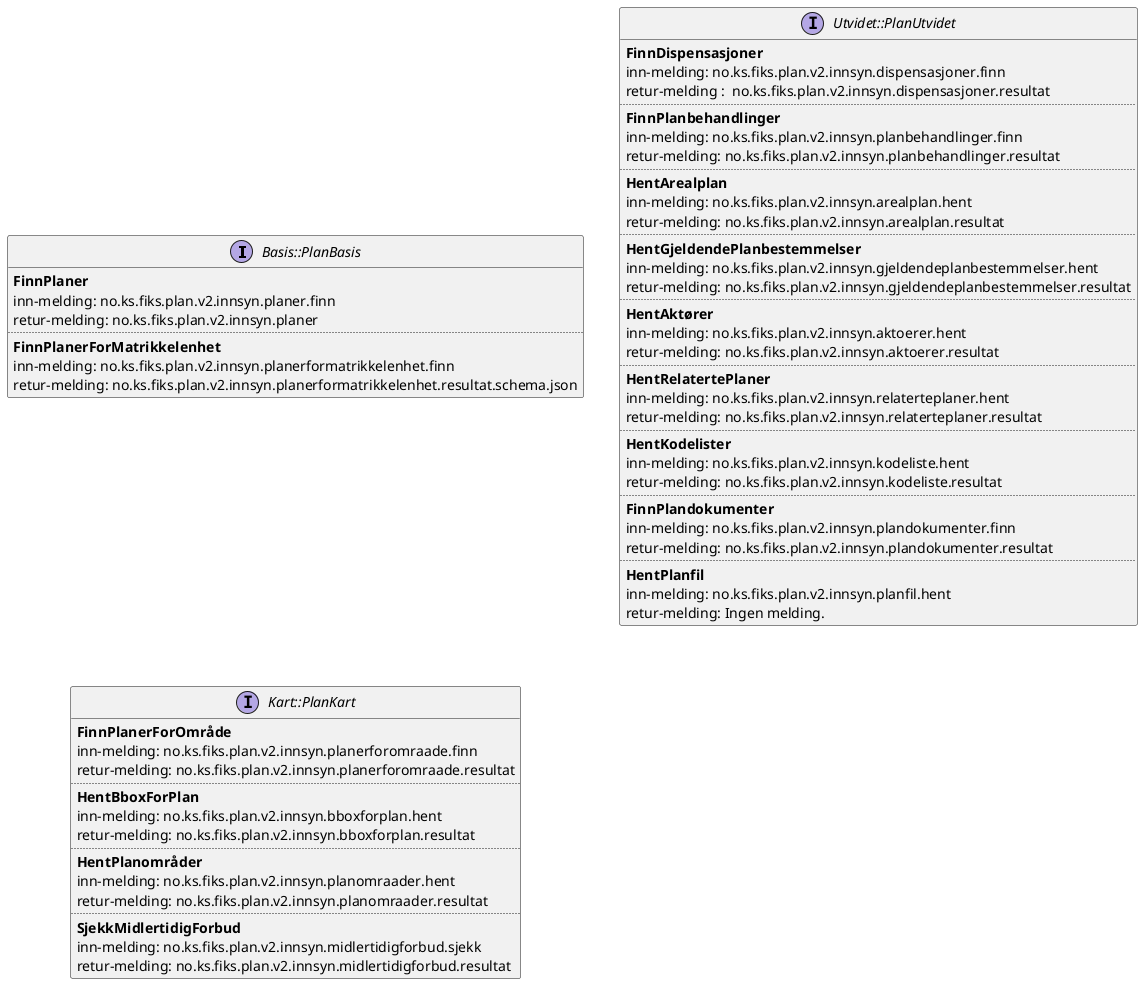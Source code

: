 @startuml

interface Basis::PlanBasis {
    {method} **FinnPlaner**
    {method} inn-melding: no.ks.fiks.plan.v2.innsyn.planer.finn
    {method} retur-melding: no.ks.fiks.plan.v2.innsyn.planer
    ..
    {method} **FinnPlanerForMatrikkelenhet**
    {method} inn-melding: no.ks.fiks.plan.v2.innsyn.planerformatrikkelenhet.finn
    {method} retur-melding: no.ks.fiks.plan.v2.innsyn.planerformatrikkelenhet.resultat.schema.json
}

interface Utvidet::PlanUtvidet {
    {method} **FinnDispensasjoner**
    {method} inn-melding: no.ks.fiks.plan.v2.innsyn.dispensasjoner.finn 
    {method} retur-melding :  no.ks.fiks.plan.v2.innsyn.dispensasjoner.resultat
    ..
    {method} **FinnPlanbehandlinger**
    {method} inn-melding: no.ks.fiks.plan.v2.innsyn.planbehandlinger.finn
    {method} retur-melding: no.ks.fiks.plan.v2.innsyn.planbehandlinger.resultat
    ..
    {method} **HentArealplan**
    {method} inn-melding: no.ks.fiks.plan.v2.innsyn.arealplan.hent
    {method} retur-melding: no.ks.fiks.plan.v2.innsyn.arealplan.resultat
    ..
    {method} **HentGjeldendePlanbestemmelser**
    {method} inn-melding: no.ks.fiks.plan.v2.innsyn.gjeldendeplanbestemmelser.hent
    {method} retur-melding: no.ks.fiks.plan.v2.innsyn.gjeldendeplanbestemmelser.resultat
    ..
    {method} **HentAktører**
    {method} inn-melding: no.ks.fiks.plan.v2.innsyn.aktoerer.hent
    {method} retur-melding: no.ks.fiks.plan.v2.innsyn.aktoerer.resultat
    ..
    {method} **HentRelatertePlaner** 
    {method} inn-melding: no.ks.fiks.plan.v2.innsyn.relaterteplaner.hent
    {method} retur-melding: no.ks.fiks.plan.v2.innsyn.relaterteplaner.resultat
    ..
    {method} **HentKodelister**
    {method} inn-melding: no.ks.fiks.plan.v2.innsyn.kodeliste.hent
    {method} retur-melding: no.ks.fiks.plan.v2.innsyn.kodeliste.resultat
    ..
    {method} **FinnPlandokumenter**
    {method} inn-melding: no.ks.fiks.plan.v2.innsyn.plandokumenter.finn
    {method} retur-melding: no.ks.fiks.plan.v2.innsyn.plandokumenter.resultat
    ..
    {method} **HentPlanfil**
    {method} inn-melding: no.ks.fiks.plan.v2.innsyn.planfil.hent
    {method} retur-melding: Ingen melding. 
}

interface Kart::PlanKart {
    {method} **FinnPlanerForOmråde**
    {method} inn-melding: no.ks.fiks.plan.v2.innsyn.planerforomraade.finn
    {method} retur-melding: no.ks.fiks.plan.v2.innsyn.planerforomraade.resultat
    ..
    {method} **HentBboxForPlan**
    {method} inn-melding: no.ks.fiks.plan.v2.innsyn.bboxforplan.hent
    {method} retur-melding: no.ks.fiks.plan.v2.innsyn.bboxforplan.resultat
    ..
    {method} **HentPlanområder**
    {method} inn-melding: no.ks.fiks.plan.v2.innsyn.planomraader.hent
    {method} retur-melding: no.ks.fiks.plan.v2.innsyn.planomraader.resultat
    ..
    {method} **SjekkMidlertidigForbud**
    {method} inn-melding: no.ks.fiks.plan.v2.innsyn.midlertidigforbud.sjekk
    {method} retur-melding: no.ks.fiks.plan.v2.innsyn.midlertidigforbud.resultat
}

@enduml
